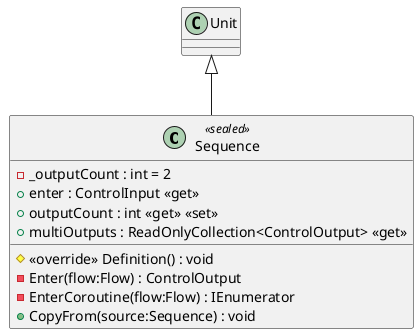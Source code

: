 @startuml
class Sequence <<sealed>> {
    - _outputCount : int = 2
    + enter : ControlInput <<get>>
    + outputCount : int <<get>> <<set>>
    + multiOutputs : ReadOnlyCollection<ControlOutput> <<get>>
    # <<override>> Definition() : void
    - Enter(flow:Flow) : ControlOutput
    - EnterCoroutine(flow:Flow) : IEnumerator
    + CopyFrom(source:Sequence) : void
}
Unit <|-- Sequence
@enduml
